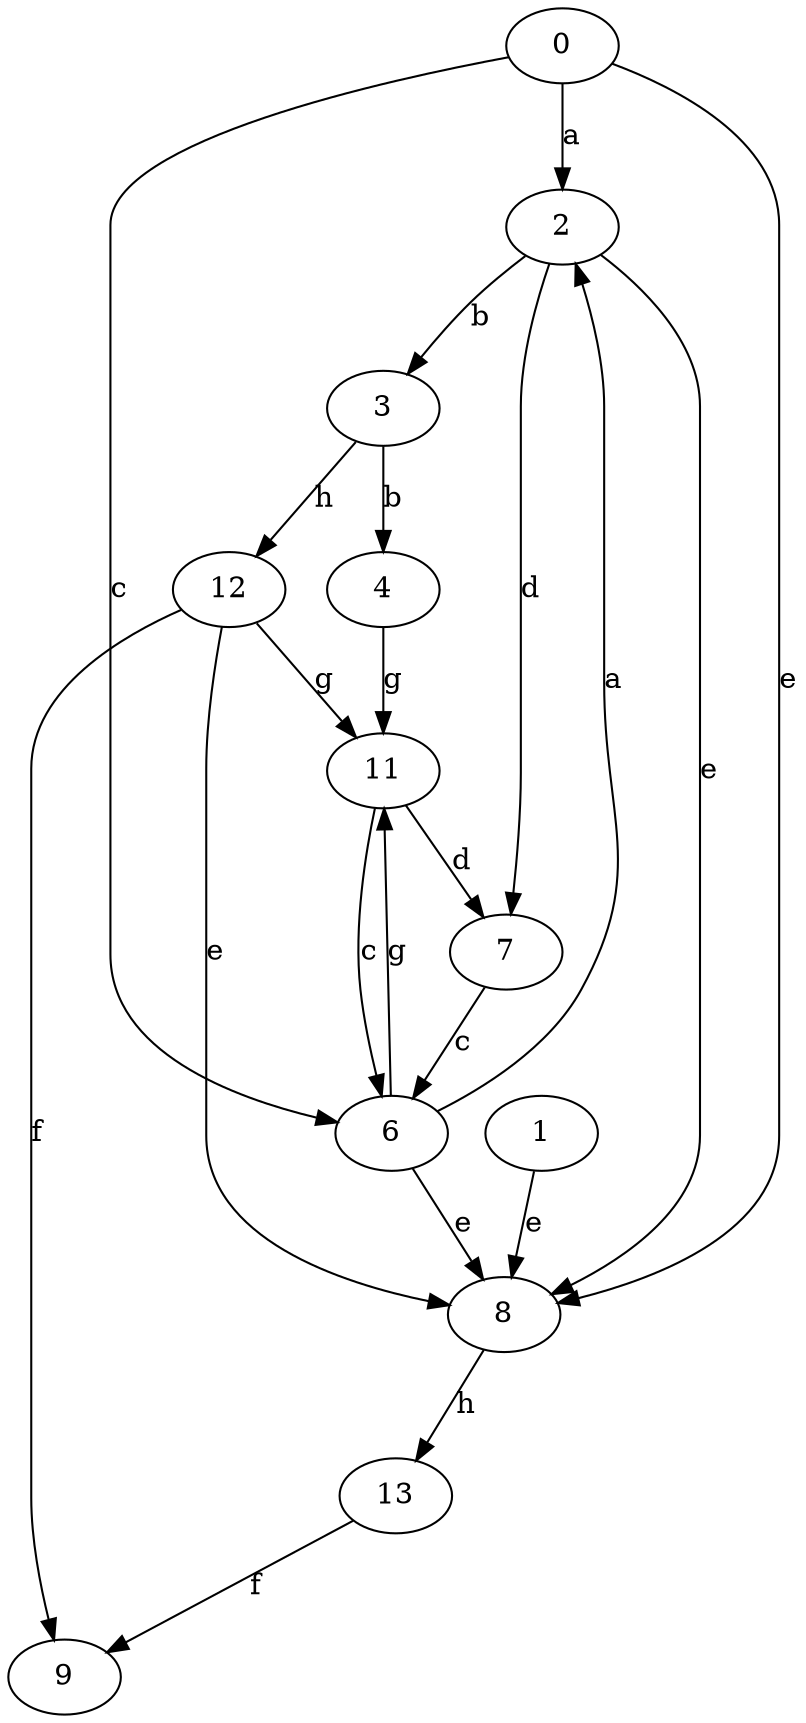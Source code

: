 strict digraph  {
0;
1;
2;
3;
4;
6;
7;
8;
9;
11;
12;
13;
0 -> 2  [label=a];
0 -> 6  [label=c];
0 -> 8  [label=e];
1 -> 8  [label=e];
2 -> 3  [label=b];
2 -> 7  [label=d];
2 -> 8  [label=e];
3 -> 4  [label=b];
3 -> 12  [label=h];
4 -> 11  [label=g];
6 -> 2  [label=a];
6 -> 8  [label=e];
6 -> 11  [label=g];
7 -> 6  [label=c];
8 -> 13  [label=h];
11 -> 6  [label=c];
11 -> 7  [label=d];
12 -> 8  [label=e];
12 -> 9  [label=f];
12 -> 11  [label=g];
13 -> 9  [label=f];
}
